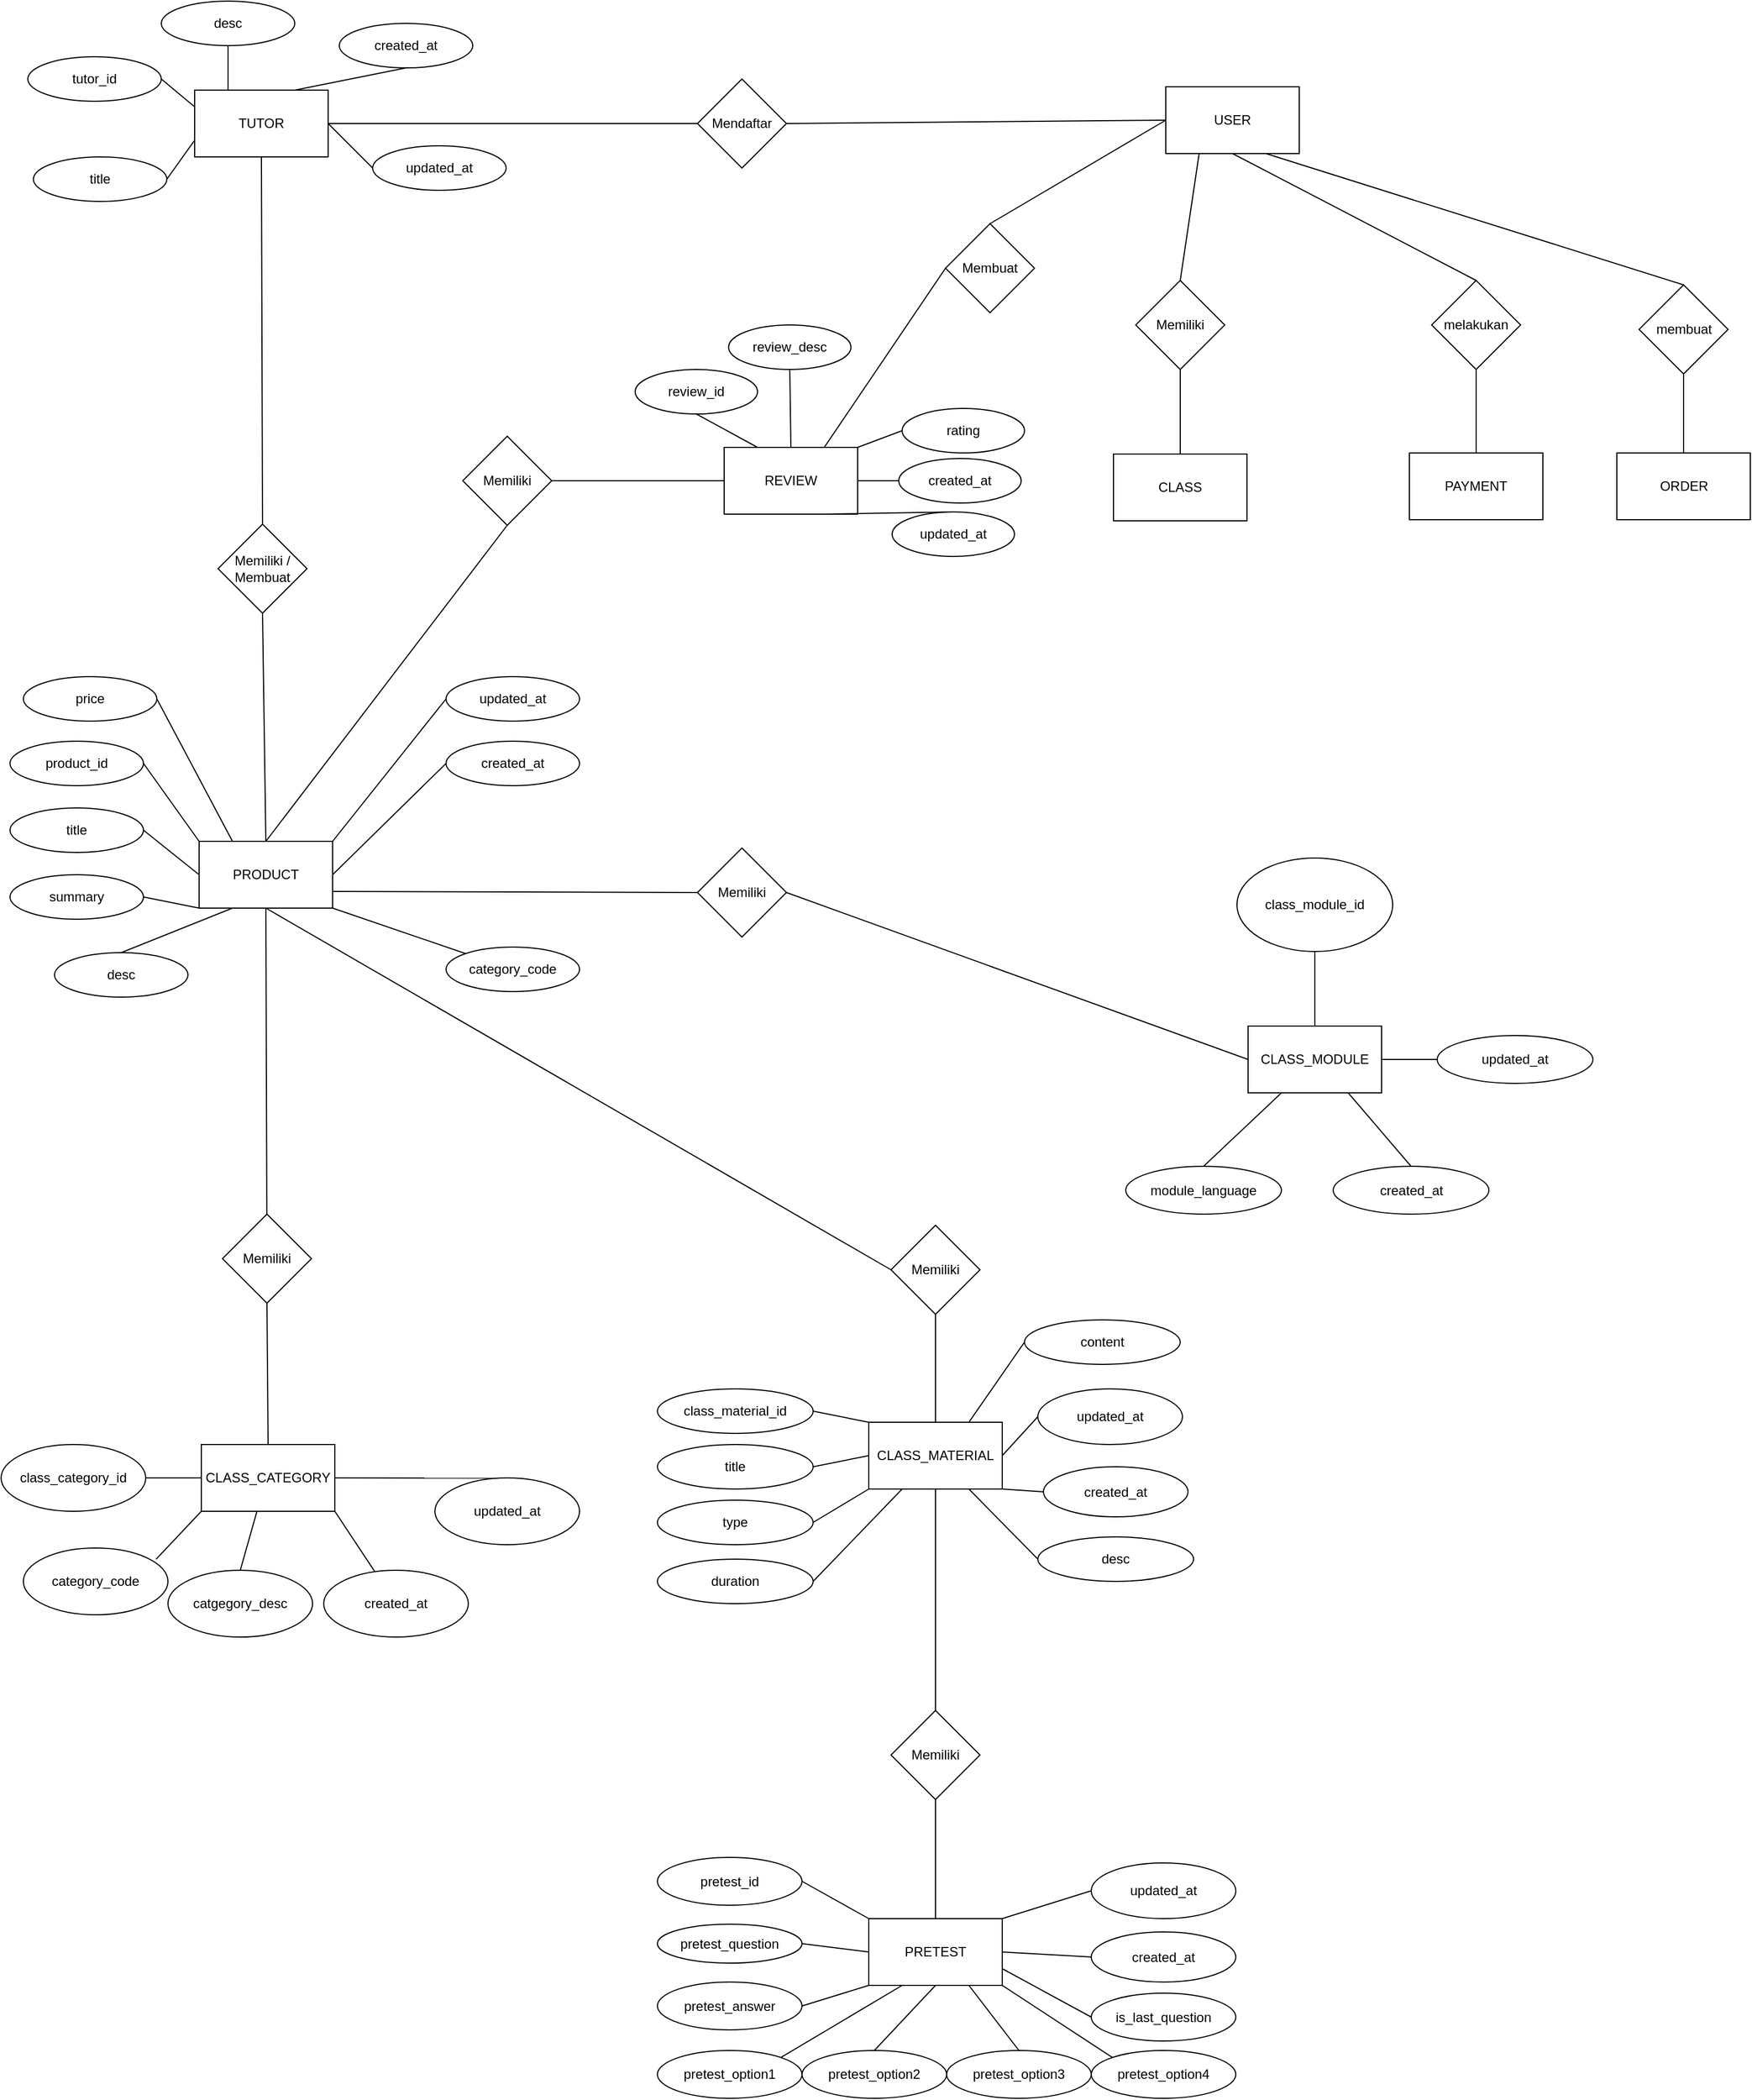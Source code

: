 <mxfile version="24.8.3">
  <diagram id="R2lEEEUBdFMjLlhIrx00" name="Page-1">
    <mxGraphModel dx="2995" dy="1688" grid="1" gridSize="10" guides="1" tooltips="1" connect="1" arrows="1" fold="1" page="1" pageScale="1" pageWidth="1100" pageHeight="850" math="0" shadow="0" extFonts="Permanent Marker^https://fonts.googleapis.com/css?family=Permanent+Marker">
      <root>
        <mxCell id="0" />
        <mxCell id="1" parent="0" />
        <mxCell id="H6UfE3asRL7jeOaHzusS-1" value="USER" style="rounded=0;whiteSpace=wrap;html=1;" vertex="1" parent="1">
          <mxGeometry x="-43" y="167" width="120" height="60" as="geometry" />
        </mxCell>
        <mxCell id="H6UfE3asRL7jeOaHzusS-2" value="TUTOR" style="rounded=0;whiteSpace=wrap;html=1;" vertex="1" parent="1">
          <mxGeometry x="-916" y="170" width="120" height="60" as="geometry" />
        </mxCell>
        <mxCell id="H6UfE3asRL7jeOaHzusS-3" value="CLASS_CATEGORY" style="rounded=0;whiteSpace=wrap;html=1;" vertex="1" parent="1">
          <mxGeometry x="-910" y="1387" width="120" height="60" as="geometry" />
        </mxCell>
        <mxCell id="H6UfE3asRL7jeOaHzusS-4" value="PRODUCT" style="rounded=0;whiteSpace=wrap;html=1;" vertex="1" parent="1">
          <mxGeometry x="-912" y="845" width="120" height="60" as="geometry" />
        </mxCell>
        <mxCell id="H6UfE3asRL7jeOaHzusS-5" value="CLASS" style="rounded=0;whiteSpace=wrap;html=1;" vertex="1" parent="1">
          <mxGeometry x="-90" y="497" width="120" height="60" as="geometry" />
        </mxCell>
        <mxCell id="H6UfE3asRL7jeOaHzusS-6" value="CLASS_MODULE" style="rounded=0;whiteSpace=wrap;html=1;" vertex="1" parent="1">
          <mxGeometry x="31" y="1011" width="120" height="60" as="geometry" />
        </mxCell>
        <mxCell id="H6UfE3asRL7jeOaHzusS-7" value="CLASS_MATERIAL" style="rounded=0;whiteSpace=wrap;html=1;" vertex="1" parent="1">
          <mxGeometry x="-310" y="1367" width="120" height="60" as="geometry" />
        </mxCell>
        <mxCell id="H6UfE3asRL7jeOaHzusS-8" value="PRETEST" style="rounded=0;whiteSpace=wrap;html=1;" vertex="1" parent="1">
          <mxGeometry x="-310" y="1813" width="120" height="60" as="geometry" />
        </mxCell>
        <mxCell id="H6UfE3asRL7jeOaHzusS-9" value="PAYMENT" style="rounded=0;whiteSpace=wrap;html=1;" vertex="1" parent="1">
          <mxGeometry x="176" y="496" width="120" height="60" as="geometry" />
        </mxCell>
        <mxCell id="H6UfE3asRL7jeOaHzusS-10" value="ORDER" style="rounded=0;whiteSpace=wrap;html=1;" vertex="1" parent="1">
          <mxGeometry x="362.5" y="496" width="120" height="60" as="geometry" />
        </mxCell>
        <mxCell id="H6UfE3asRL7jeOaHzusS-11" value="REVIEW" style="rounded=0;whiteSpace=wrap;html=1;" vertex="1" parent="1">
          <mxGeometry x="-440" y="491" width="120" height="60" as="geometry" />
        </mxCell>
        <mxCell id="H6UfE3asRL7jeOaHzusS-12" value="membuat" style="rhombus;whiteSpace=wrap;html=1;" vertex="1" parent="1">
          <mxGeometry x="382.5" y="345" width="80" height="80" as="geometry" />
        </mxCell>
        <mxCell id="H6UfE3asRL7jeOaHzusS-13" value="Memiliki / Membuat" style="rhombus;whiteSpace=wrap;html=1;" vertex="1" parent="1">
          <mxGeometry x="-895" y="560" width="80" height="80" as="geometry" />
        </mxCell>
        <mxCell id="H6UfE3asRL7jeOaHzusS-14" value="Memiliki" style="rhombus;whiteSpace=wrap;html=1;" vertex="1" parent="1">
          <mxGeometry x="-675" y="481" width="80" height="80" as="geometry" />
        </mxCell>
        <mxCell id="H6UfE3asRL7jeOaHzusS-15" value="Memiliki" style="rhombus;whiteSpace=wrap;html=1;" vertex="1" parent="1">
          <mxGeometry x="-70" y="341" width="80" height="80" as="geometry" />
        </mxCell>
        <mxCell id="H6UfE3asRL7jeOaHzusS-16" value="Memiliki" style="rhombus;whiteSpace=wrap;html=1;" vertex="1" parent="1">
          <mxGeometry x="-290" y="1626" width="80" height="80" as="geometry" />
        </mxCell>
        <mxCell id="H6UfE3asRL7jeOaHzusS-17" value="Memiliki" style="rhombus;whiteSpace=wrap;html=1;" vertex="1" parent="1">
          <mxGeometry x="-464" y="851" width="80" height="80" as="geometry" />
        </mxCell>
        <mxCell id="H6UfE3asRL7jeOaHzusS-18" value="Memiliki" style="rhombus;whiteSpace=wrap;html=1;" vertex="1" parent="1">
          <mxGeometry x="-290" y="1190" width="80" height="80" as="geometry" />
        </mxCell>
        <mxCell id="H6UfE3asRL7jeOaHzusS-19" value="Memiliki" style="rhombus;whiteSpace=wrap;html=1;" vertex="1" parent="1">
          <mxGeometry x="-891" y="1180" width="80" height="80" as="geometry" />
        </mxCell>
        <mxCell id="H6UfE3asRL7jeOaHzusS-25" value="Mendaftar" style="rhombus;whiteSpace=wrap;html=1;" vertex="1" parent="1">
          <mxGeometry x="-464" y="160" width="80" height="80" as="geometry" />
        </mxCell>
        <mxCell id="H6UfE3asRL7jeOaHzusS-26" value="class_category_id" style="ellipse;whiteSpace=wrap;html=1;" vertex="1" parent="1">
          <mxGeometry x="-1090" y="1387" width="130" height="60" as="geometry" />
        </mxCell>
        <mxCell id="H6UfE3asRL7jeOaHzusS-27" value="category_code" style="ellipse;whiteSpace=wrap;html=1;" vertex="1" parent="1">
          <mxGeometry x="-1070" y="1480" width="130" height="60" as="geometry" />
        </mxCell>
        <mxCell id="H6UfE3asRL7jeOaHzusS-28" value="catgegory_desc" style="ellipse;whiteSpace=wrap;html=1;" vertex="1" parent="1">
          <mxGeometry x="-940" y="1500" width="130" height="60" as="geometry" />
        </mxCell>
        <mxCell id="H6UfE3asRL7jeOaHzusS-29" value="created_at" style="ellipse;whiteSpace=wrap;html=1;" vertex="1" parent="1">
          <mxGeometry x="-800" y="1500" width="130" height="60" as="geometry" />
        </mxCell>
        <mxCell id="H6UfE3asRL7jeOaHzusS-30" value="updated_at" style="ellipse;whiteSpace=wrap;html=1;" vertex="1" parent="1">
          <mxGeometry x="-700" y="1417" width="130" height="60" as="geometry" />
        </mxCell>
        <mxCell id="H6UfE3asRL7jeOaHzusS-31" value="" style="endArrow=none;html=1;rounded=0;exitX=1;exitY=0.5;exitDx=0;exitDy=0;entryX=0;entryY=0.5;entryDx=0;entryDy=0;" edge="1" parent="1" source="H6UfE3asRL7jeOaHzusS-26" target="H6UfE3asRL7jeOaHzusS-3">
          <mxGeometry width="50" height="50" relative="1" as="geometry">
            <mxPoint x="-960" y="1460" as="sourcePoint" />
            <mxPoint x="-910" y="1410" as="targetPoint" />
          </mxGeometry>
        </mxCell>
        <mxCell id="H6UfE3asRL7jeOaHzusS-34" value="" style="endArrow=none;html=1;rounded=0;exitX=0.918;exitY=0.168;exitDx=0;exitDy=0;exitPerimeter=0;entryX=0;entryY=1;entryDx=0;entryDy=0;" edge="1" parent="1" source="H6UfE3asRL7jeOaHzusS-27" target="H6UfE3asRL7jeOaHzusS-3">
          <mxGeometry width="50" height="50" relative="1" as="geometry">
            <mxPoint x="-960" y="1497" as="sourcePoint" />
            <mxPoint x="-910" y="1447" as="targetPoint" />
          </mxGeometry>
        </mxCell>
        <mxCell id="H6UfE3asRL7jeOaHzusS-35" value="" style="endArrow=none;html=1;rounded=0;exitX=0.5;exitY=0;exitDx=0;exitDy=0;" edge="1" parent="1" source="H6UfE3asRL7jeOaHzusS-28">
          <mxGeometry width="50" height="50" relative="1" as="geometry">
            <mxPoint x="-910" y="1497" as="sourcePoint" />
            <mxPoint x="-860" y="1447" as="targetPoint" />
          </mxGeometry>
        </mxCell>
        <mxCell id="H6UfE3asRL7jeOaHzusS-36" value="" style="endArrow=none;html=1;rounded=0;entryX=1;entryY=1;entryDx=0;entryDy=0;" edge="1" parent="1" source="H6UfE3asRL7jeOaHzusS-29" target="H6UfE3asRL7jeOaHzusS-3">
          <mxGeometry width="50" height="50" relative="1" as="geometry">
            <mxPoint x="-840" y="1497" as="sourcePoint" />
            <mxPoint x="-790" y="1447" as="targetPoint" />
          </mxGeometry>
        </mxCell>
        <mxCell id="H6UfE3asRL7jeOaHzusS-37" value="" style="endArrow=none;html=1;rounded=0;entryX=0.436;entryY=0.002;entryDx=0;entryDy=0;entryPerimeter=0;exitX=1;exitY=0.5;exitDx=0;exitDy=0;" edge="1" parent="1" source="H6UfE3asRL7jeOaHzusS-3" target="H6UfE3asRL7jeOaHzusS-30">
          <mxGeometry width="50" height="50" relative="1" as="geometry">
            <mxPoint x="-770" y="1420" as="sourcePoint" />
            <mxPoint x="-740" y="1370" as="targetPoint" />
          </mxGeometry>
        </mxCell>
        <mxCell id="H6UfE3asRL7jeOaHzusS-38" value="pretest_id" style="ellipse;whiteSpace=wrap;html=1;" vertex="1" parent="1">
          <mxGeometry x="-500" y="1758" width="130" height="43" as="geometry" />
        </mxCell>
        <mxCell id="H6UfE3asRL7jeOaHzusS-40" value="pretest_question" style="ellipse;whiteSpace=wrap;html=1;" vertex="1" parent="1">
          <mxGeometry x="-500" y="1818" width="130" height="35" as="geometry" />
        </mxCell>
        <mxCell id="H6UfE3asRL7jeOaHzusS-41" value="pretest_answer" style="ellipse;whiteSpace=wrap;html=1;" vertex="1" parent="1">
          <mxGeometry x="-500" y="1870" width="130" height="43" as="geometry" />
        </mxCell>
        <mxCell id="H6UfE3asRL7jeOaHzusS-42" value="pretest_option1" style="ellipse;whiteSpace=wrap;html=1;" vertex="1" parent="1">
          <mxGeometry x="-500" y="1931.5" width="130" height="43" as="geometry" />
        </mxCell>
        <mxCell id="H6UfE3asRL7jeOaHzusS-44" value="pretest_option2" style="ellipse;whiteSpace=wrap;html=1;" vertex="1" parent="1">
          <mxGeometry x="-370" y="1931.5" width="130" height="43" as="geometry" />
        </mxCell>
        <mxCell id="H6UfE3asRL7jeOaHzusS-45" value="pretest_option3" style="ellipse;whiteSpace=wrap;html=1;" vertex="1" parent="1">
          <mxGeometry x="-240" y="1931.5" width="130" height="43" as="geometry" />
        </mxCell>
        <mxCell id="H6UfE3asRL7jeOaHzusS-46" value="pretest_option4" style="ellipse;whiteSpace=wrap;html=1;" vertex="1" parent="1">
          <mxGeometry x="-110" y="1931.5" width="130" height="43" as="geometry" />
        </mxCell>
        <mxCell id="H6UfE3asRL7jeOaHzusS-47" value="is_last_question" style="ellipse;whiteSpace=wrap;html=1;" vertex="1" parent="1">
          <mxGeometry x="-110" y="1880" width="130" height="43" as="geometry" />
        </mxCell>
        <mxCell id="H6UfE3asRL7jeOaHzusS-49" value="created_at" style="ellipse;whiteSpace=wrap;html=1;" vertex="1" parent="1">
          <mxGeometry x="-110" y="1825" width="130" height="45" as="geometry" />
        </mxCell>
        <mxCell id="H6UfE3asRL7jeOaHzusS-50" value="updated_at" style="ellipse;whiteSpace=wrap;html=1;" vertex="1" parent="1">
          <mxGeometry x="-110" y="1763" width="130" height="50" as="geometry" />
        </mxCell>
        <mxCell id="H6UfE3asRL7jeOaHzusS-52" value="" style="endArrow=none;html=1;rounded=0;exitX=1;exitY=0.5;exitDx=0;exitDy=0;entryX=0;entryY=0;entryDx=0;entryDy=0;" edge="1" parent="1" source="H6UfE3asRL7jeOaHzusS-38" target="H6UfE3asRL7jeOaHzusS-8">
          <mxGeometry width="50" height="50" relative="1" as="geometry">
            <mxPoint x="-540" y="1823" as="sourcePoint" />
            <mxPoint x="-490" y="1773" as="targetPoint" />
          </mxGeometry>
        </mxCell>
        <mxCell id="H6UfE3asRL7jeOaHzusS-53" value="" style="endArrow=none;html=1;rounded=0;entryX=1;entryY=0.5;entryDx=0;entryDy=0;exitX=0;exitY=0.5;exitDx=0;exitDy=0;" edge="1" parent="1" source="H6UfE3asRL7jeOaHzusS-8" target="H6UfE3asRL7jeOaHzusS-40">
          <mxGeometry width="50" height="50" relative="1" as="geometry">
            <mxPoint x="-540" y="1823" as="sourcePoint" />
            <mxPoint x="-490" y="1773" as="targetPoint" />
          </mxGeometry>
        </mxCell>
        <mxCell id="H6UfE3asRL7jeOaHzusS-54" value="" style="endArrow=none;html=1;rounded=0;entryX=0;entryY=1;entryDx=0;entryDy=0;exitX=1;exitY=0.5;exitDx=0;exitDy=0;" edge="1" parent="1" source="H6UfE3asRL7jeOaHzusS-41" target="H6UfE3asRL7jeOaHzusS-8">
          <mxGeometry width="50" height="50" relative="1" as="geometry">
            <mxPoint x="-540" y="1823" as="sourcePoint" />
            <mxPoint x="-490" y="1773" as="targetPoint" />
          </mxGeometry>
        </mxCell>
        <mxCell id="H6UfE3asRL7jeOaHzusS-55" value="" style="endArrow=none;html=1;rounded=0;entryX=0.25;entryY=1;entryDx=0;entryDy=0;exitX=1;exitY=0;exitDx=0;exitDy=0;" edge="1" parent="1" source="H6UfE3asRL7jeOaHzusS-42" target="H6UfE3asRL7jeOaHzusS-8">
          <mxGeometry width="50" height="50" relative="1" as="geometry">
            <mxPoint x="-540" y="1823" as="sourcePoint" />
            <mxPoint x="-490" y="1773" as="targetPoint" />
          </mxGeometry>
        </mxCell>
        <mxCell id="H6UfE3asRL7jeOaHzusS-56" value="" style="endArrow=none;html=1;rounded=0;entryX=0.5;entryY=1;entryDx=0;entryDy=0;exitX=0.5;exitY=0;exitDx=0;exitDy=0;" edge="1" parent="1" source="H6UfE3asRL7jeOaHzusS-44" target="H6UfE3asRL7jeOaHzusS-8">
          <mxGeometry width="50" height="50" relative="1" as="geometry">
            <mxPoint x="-540" y="1823" as="sourcePoint" />
            <mxPoint x="-490" y="1773" as="targetPoint" />
          </mxGeometry>
        </mxCell>
        <mxCell id="H6UfE3asRL7jeOaHzusS-57" value="" style="endArrow=none;html=1;rounded=0;entryX=0.75;entryY=1;entryDx=0;entryDy=0;exitX=0.5;exitY=0;exitDx=0;exitDy=0;" edge="1" parent="1" source="H6UfE3asRL7jeOaHzusS-45" target="H6UfE3asRL7jeOaHzusS-8">
          <mxGeometry width="50" height="50" relative="1" as="geometry">
            <mxPoint x="-270" y="1823" as="sourcePoint" />
            <mxPoint x="-220" y="1773" as="targetPoint" />
          </mxGeometry>
        </mxCell>
        <mxCell id="H6UfE3asRL7jeOaHzusS-58" value="" style="endArrow=none;html=1;rounded=0;entryX=1;entryY=1;entryDx=0;entryDy=0;exitX=0;exitY=0;exitDx=0;exitDy=0;" edge="1" parent="1" source="H6UfE3asRL7jeOaHzusS-46" target="H6UfE3asRL7jeOaHzusS-8">
          <mxGeometry width="50" height="50" relative="1" as="geometry">
            <mxPoint x="-270" y="1823" as="sourcePoint" />
            <mxPoint x="-220" y="1773" as="targetPoint" />
          </mxGeometry>
        </mxCell>
        <mxCell id="H6UfE3asRL7jeOaHzusS-59" value="" style="endArrow=none;html=1;rounded=0;entryX=1;entryY=0.75;entryDx=0;entryDy=0;exitX=0;exitY=0.5;exitDx=0;exitDy=0;" edge="1" parent="1" source="H6UfE3asRL7jeOaHzusS-47" target="H6UfE3asRL7jeOaHzusS-8">
          <mxGeometry width="50" height="50" relative="1" as="geometry">
            <mxPoint x="-270" y="1823" as="sourcePoint" />
            <mxPoint x="-220" y="1773" as="targetPoint" />
          </mxGeometry>
        </mxCell>
        <mxCell id="H6UfE3asRL7jeOaHzusS-60" value="" style="endArrow=none;html=1;rounded=0;entryX=1;entryY=0.5;entryDx=0;entryDy=0;exitX=0;exitY=0.5;exitDx=0;exitDy=0;" edge="1" parent="1" source="H6UfE3asRL7jeOaHzusS-49" target="H6UfE3asRL7jeOaHzusS-8">
          <mxGeometry width="50" height="50" relative="1" as="geometry">
            <mxPoint x="-270" y="1823" as="sourcePoint" />
            <mxPoint x="-220" y="1773" as="targetPoint" />
          </mxGeometry>
        </mxCell>
        <mxCell id="H6UfE3asRL7jeOaHzusS-61" value="" style="endArrow=none;html=1;rounded=0;entryX=1;entryY=0;entryDx=0;entryDy=0;exitX=0;exitY=0.5;exitDx=0;exitDy=0;" edge="1" parent="1" source="H6UfE3asRL7jeOaHzusS-50" target="H6UfE3asRL7jeOaHzusS-8">
          <mxGeometry width="50" height="50" relative="1" as="geometry">
            <mxPoint x="-270" y="1823" as="sourcePoint" />
            <mxPoint x="-220" y="1773" as="targetPoint" />
          </mxGeometry>
        </mxCell>
        <mxCell id="H6UfE3asRL7jeOaHzusS-62" value="class_material_id" style="ellipse;whiteSpace=wrap;html=1;" vertex="1" parent="1">
          <mxGeometry x="-500" y="1337" width="140" height="40" as="geometry" />
        </mxCell>
        <mxCell id="H6UfE3asRL7jeOaHzusS-63" value="title" style="ellipse;whiteSpace=wrap;html=1;" vertex="1" parent="1">
          <mxGeometry x="-500" y="1387" width="140" height="40" as="geometry" />
        </mxCell>
        <mxCell id="H6UfE3asRL7jeOaHzusS-64" value="type" style="ellipse;whiteSpace=wrap;html=1;" vertex="1" parent="1">
          <mxGeometry x="-500" y="1437" width="140" height="40" as="geometry" />
        </mxCell>
        <mxCell id="H6UfE3asRL7jeOaHzusS-65" value="duration" style="ellipse;whiteSpace=wrap;html=1;" vertex="1" parent="1">
          <mxGeometry x="-500" y="1490" width="140" height="40" as="geometry" />
        </mxCell>
        <mxCell id="H6UfE3asRL7jeOaHzusS-66" value="content" style="ellipse;whiteSpace=wrap;html=1;" vertex="1" parent="1">
          <mxGeometry x="-170" y="1275" width="140" height="40" as="geometry" />
        </mxCell>
        <mxCell id="H6UfE3asRL7jeOaHzusS-67" value="desc" style="ellipse;whiteSpace=wrap;html=1;" vertex="1" parent="1">
          <mxGeometry x="-158" y="1470" width="140" height="40" as="geometry" />
        </mxCell>
        <mxCell id="H6UfE3asRL7jeOaHzusS-68" value="created_at" style="ellipse;whiteSpace=wrap;html=1;" vertex="1" parent="1">
          <mxGeometry x="-153" y="1407" width="130" height="45" as="geometry" />
        </mxCell>
        <mxCell id="H6UfE3asRL7jeOaHzusS-69" value="updated_at" style="ellipse;whiteSpace=wrap;html=1;" vertex="1" parent="1">
          <mxGeometry x="-158" y="1337" width="130" height="50" as="geometry" />
        </mxCell>
        <mxCell id="H6UfE3asRL7jeOaHzusS-70" value="" style="endArrow=none;html=1;rounded=0;entryX=0;entryY=0;entryDx=0;entryDy=0;exitX=1;exitY=0.5;exitDx=0;exitDy=0;" edge="1" parent="1" source="H6UfE3asRL7jeOaHzusS-62" target="H6UfE3asRL7jeOaHzusS-7">
          <mxGeometry width="50" height="50" relative="1" as="geometry">
            <mxPoint x="-160" y="1540" as="sourcePoint" />
            <mxPoint x="-110" y="1490" as="targetPoint" />
          </mxGeometry>
        </mxCell>
        <mxCell id="H6UfE3asRL7jeOaHzusS-71" value="" style="endArrow=none;html=1;rounded=0;entryX=0;entryY=0.5;entryDx=0;entryDy=0;exitX=1;exitY=0.5;exitDx=0;exitDy=0;" edge="1" parent="1" source="H6UfE3asRL7jeOaHzusS-63" target="H6UfE3asRL7jeOaHzusS-7">
          <mxGeometry width="50" height="50" relative="1" as="geometry">
            <mxPoint x="-160" y="1540" as="sourcePoint" />
            <mxPoint x="-110" y="1490" as="targetPoint" />
          </mxGeometry>
        </mxCell>
        <mxCell id="H6UfE3asRL7jeOaHzusS-72" value="" style="endArrow=none;html=1;rounded=0;entryX=0;entryY=1;entryDx=0;entryDy=0;exitX=1;exitY=0.5;exitDx=0;exitDy=0;" edge="1" parent="1" source="H6UfE3asRL7jeOaHzusS-64" target="H6UfE3asRL7jeOaHzusS-7">
          <mxGeometry width="50" height="50" relative="1" as="geometry">
            <mxPoint x="-160" y="1540" as="sourcePoint" />
            <mxPoint x="-110" y="1490" as="targetPoint" />
          </mxGeometry>
        </mxCell>
        <mxCell id="H6UfE3asRL7jeOaHzusS-73" value="" style="endArrow=none;html=1;rounded=0;entryX=0.25;entryY=1;entryDx=0;entryDy=0;exitX=1;exitY=0.5;exitDx=0;exitDy=0;" edge="1" parent="1" source="H6UfE3asRL7jeOaHzusS-65" target="H6UfE3asRL7jeOaHzusS-7">
          <mxGeometry width="50" height="50" relative="1" as="geometry">
            <mxPoint x="-160" y="1540" as="sourcePoint" />
            <mxPoint x="-110" y="1490" as="targetPoint" />
          </mxGeometry>
        </mxCell>
        <mxCell id="H6UfE3asRL7jeOaHzusS-75" value="" style="endArrow=none;html=1;rounded=0;entryX=0.75;entryY=1;entryDx=0;entryDy=0;exitX=0;exitY=0.5;exitDx=0;exitDy=0;" edge="1" parent="1" source="H6UfE3asRL7jeOaHzusS-67" target="H6UfE3asRL7jeOaHzusS-7">
          <mxGeometry width="50" height="50" relative="1" as="geometry">
            <mxPoint x="-160" y="1540" as="sourcePoint" />
            <mxPoint x="-110" y="1490" as="targetPoint" />
          </mxGeometry>
        </mxCell>
        <mxCell id="H6UfE3asRL7jeOaHzusS-76" value="" style="endArrow=none;html=1;rounded=0;entryX=1;entryY=1;entryDx=0;entryDy=0;exitX=0;exitY=0.5;exitDx=0;exitDy=0;" edge="1" parent="1" source="H6UfE3asRL7jeOaHzusS-68" target="H6UfE3asRL7jeOaHzusS-7">
          <mxGeometry width="50" height="50" relative="1" as="geometry">
            <mxPoint x="-160" y="1540" as="sourcePoint" />
            <mxPoint x="-110" y="1490" as="targetPoint" />
          </mxGeometry>
        </mxCell>
        <mxCell id="H6UfE3asRL7jeOaHzusS-77" value="" style="endArrow=none;html=1;rounded=0;entryX=1;entryY=0.5;entryDx=0;entryDy=0;exitX=0;exitY=0.5;exitDx=0;exitDy=0;" edge="1" parent="1" source="H6UfE3asRL7jeOaHzusS-69" target="H6UfE3asRL7jeOaHzusS-7">
          <mxGeometry width="50" height="50" relative="1" as="geometry">
            <mxPoint x="-160" y="1540" as="sourcePoint" />
            <mxPoint x="-110" y="1490" as="targetPoint" />
          </mxGeometry>
        </mxCell>
        <mxCell id="H6UfE3asRL7jeOaHzusS-78" value="class_module_id" style="ellipse;whiteSpace=wrap;html=1;" vertex="1" parent="1">
          <mxGeometry x="21" y="860" width="140" height="84" as="geometry" />
        </mxCell>
        <mxCell id="H6UfE3asRL7jeOaHzusS-79" value="module_language" style="ellipse;whiteSpace=wrap;html=1;" vertex="1" parent="1">
          <mxGeometry x="-79" y="1137" width="140" height="43" as="geometry" />
        </mxCell>
        <mxCell id="H6UfE3asRL7jeOaHzusS-80" value="created_at" style="ellipse;whiteSpace=wrap;html=1;" vertex="1" parent="1">
          <mxGeometry x="107.5" y="1137" width="140" height="43" as="geometry" />
        </mxCell>
        <mxCell id="H6UfE3asRL7jeOaHzusS-81" value="updated_at" style="ellipse;whiteSpace=wrap;html=1;" vertex="1" parent="1">
          <mxGeometry x="201" y="1019.5" width="140" height="43" as="geometry" />
        </mxCell>
        <mxCell id="H6UfE3asRL7jeOaHzusS-82" value="" style="endArrow=none;html=1;rounded=0;entryX=0.5;entryY=0;entryDx=0;entryDy=0;exitX=0.5;exitY=1;exitDx=0;exitDy=0;" edge="1" parent="1" source="H6UfE3asRL7jeOaHzusS-78" target="H6UfE3asRL7jeOaHzusS-6">
          <mxGeometry width="50" height="50" relative="1" as="geometry">
            <mxPoint x="141" y="1220" as="sourcePoint" />
            <mxPoint x="191" y="1170" as="targetPoint" />
          </mxGeometry>
        </mxCell>
        <mxCell id="H6UfE3asRL7jeOaHzusS-83" value="" style="endArrow=none;html=1;rounded=0;entryX=0.25;entryY=1;entryDx=0;entryDy=0;exitX=0.5;exitY=0;exitDx=0;exitDy=0;" edge="1" parent="1" source="H6UfE3asRL7jeOaHzusS-79" target="H6UfE3asRL7jeOaHzusS-6">
          <mxGeometry width="50" height="50" relative="1" as="geometry">
            <mxPoint x="141" y="1220" as="sourcePoint" />
            <mxPoint x="191" y="1170" as="targetPoint" />
          </mxGeometry>
        </mxCell>
        <mxCell id="H6UfE3asRL7jeOaHzusS-84" value="" style="endArrow=none;html=1;rounded=0;entryX=0.75;entryY=1;entryDx=0;entryDy=0;exitX=0.5;exitY=0;exitDx=0;exitDy=0;" edge="1" parent="1" source="H6UfE3asRL7jeOaHzusS-80" target="H6UfE3asRL7jeOaHzusS-6">
          <mxGeometry width="50" height="50" relative="1" as="geometry">
            <mxPoint x="141" y="1220" as="sourcePoint" />
            <mxPoint x="191" y="1170" as="targetPoint" />
          </mxGeometry>
        </mxCell>
        <mxCell id="H6UfE3asRL7jeOaHzusS-85" value="" style="endArrow=none;html=1;rounded=0;entryX=1;entryY=0.5;entryDx=0;entryDy=0;exitX=0;exitY=0.5;exitDx=0;exitDy=0;" edge="1" parent="1" source="H6UfE3asRL7jeOaHzusS-81" target="H6UfE3asRL7jeOaHzusS-6">
          <mxGeometry width="50" height="50" relative="1" as="geometry">
            <mxPoint x="141" y="1220" as="sourcePoint" />
            <mxPoint x="191" y="1170" as="targetPoint" />
          </mxGeometry>
        </mxCell>
        <mxCell id="H6UfE3asRL7jeOaHzusS-86" value="product_id" style="ellipse;whiteSpace=wrap;html=1;" vertex="1" parent="1">
          <mxGeometry x="-1082" y="755" width="120" height="40" as="geometry" />
        </mxCell>
        <mxCell id="H6UfE3asRL7jeOaHzusS-87" value="title" style="ellipse;whiteSpace=wrap;html=1;" vertex="1" parent="1">
          <mxGeometry x="-1082" y="815" width="120" height="40" as="geometry" />
        </mxCell>
        <mxCell id="H6UfE3asRL7jeOaHzusS-88" value="summary" style="ellipse;whiteSpace=wrap;html=1;" vertex="1" parent="1">
          <mxGeometry x="-1082" y="875" width="120" height="40" as="geometry" />
        </mxCell>
        <mxCell id="H6UfE3asRL7jeOaHzusS-89" value="desc" style="ellipse;whiteSpace=wrap;html=1;" vertex="1" parent="1">
          <mxGeometry x="-1042" y="945" width="120" height="40" as="geometry" />
        </mxCell>
        <mxCell id="H6UfE3asRL7jeOaHzusS-90" value="price" style="ellipse;whiteSpace=wrap;html=1;" vertex="1" parent="1">
          <mxGeometry x="-1070" y="697" width="120" height="40" as="geometry" />
        </mxCell>
        <mxCell id="H6UfE3asRL7jeOaHzusS-91" value="category_code" style="ellipse;whiteSpace=wrap;html=1;" vertex="1" parent="1">
          <mxGeometry x="-690" y="940" width="120" height="40" as="geometry" />
        </mxCell>
        <mxCell id="H6UfE3asRL7jeOaHzusS-92" value="created_at" style="ellipse;whiteSpace=wrap;html=1;" vertex="1" parent="1">
          <mxGeometry x="-690" y="755" width="120" height="40" as="geometry" />
        </mxCell>
        <mxCell id="H6UfE3asRL7jeOaHzusS-93" value="updated_at" style="ellipse;whiteSpace=wrap;html=1;" vertex="1" parent="1">
          <mxGeometry x="-690" y="697" width="120" height="40" as="geometry" />
        </mxCell>
        <mxCell id="H6UfE3asRL7jeOaHzusS-94" value="" style="endArrow=none;html=1;rounded=0;entryX=0;entryY=0;entryDx=0;entryDy=0;exitX=1;exitY=0.5;exitDx=0;exitDy=0;" edge="1" parent="1" source="H6UfE3asRL7jeOaHzusS-86" target="H6UfE3asRL7jeOaHzusS-4">
          <mxGeometry width="50" height="50" relative="1" as="geometry">
            <mxPoint x="-772" y="905" as="sourcePoint" />
            <mxPoint x="-722" y="855" as="targetPoint" />
          </mxGeometry>
        </mxCell>
        <mxCell id="H6UfE3asRL7jeOaHzusS-95" value="" style="endArrow=none;html=1;rounded=0;entryX=0;entryY=0.5;entryDx=0;entryDy=0;exitX=1;exitY=0.5;exitDx=0;exitDy=0;" edge="1" parent="1" source="H6UfE3asRL7jeOaHzusS-87" target="H6UfE3asRL7jeOaHzusS-4">
          <mxGeometry width="50" height="50" relative="1" as="geometry">
            <mxPoint x="-772" y="905" as="sourcePoint" />
            <mxPoint x="-722" y="855" as="targetPoint" />
          </mxGeometry>
        </mxCell>
        <mxCell id="H6UfE3asRL7jeOaHzusS-96" value="" style="endArrow=none;html=1;rounded=0;entryX=0;entryY=1;entryDx=0;entryDy=0;exitX=1;exitY=0.5;exitDx=0;exitDy=0;" edge="1" parent="1" source="H6UfE3asRL7jeOaHzusS-88" target="H6UfE3asRL7jeOaHzusS-4">
          <mxGeometry width="50" height="50" relative="1" as="geometry">
            <mxPoint x="-772" y="905" as="sourcePoint" />
            <mxPoint x="-722" y="855" as="targetPoint" />
          </mxGeometry>
        </mxCell>
        <mxCell id="H6UfE3asRL7jeOaHzusS-97" value="" style="endArrow=none;html=1;rounded=0;entryX=0.25;entryY=1;entryDx=0;entryDy=0;exitX=0.5;exitY=0;exitDx=0;exitDy=0;" edge="1" parent="1" source="H6UfE3asRL7jeOaHzusS-89" target="H6UfE3asRL7jeOaHzusS-4">
          <mxGeometry width="50" height="50" relative="1" as="geometry">
            <mxPoint x="-772" y="905" as="sourcePoint" />
            <mxPoint x="-722" y="855" as="targetPoint" />
          </mxGeometry>
        </mxCell>
        <mxCell id="H6UfE3asRL7jeOaHzusS-99" value="" style="endArrow=none;html=1;rounded=0;entryX=1;entryY=1;entryDx=0;entryDy=0;exitX=0;exitY=0;exitDx=0;exitDy=0;" edge="1" parent="1" source="H6UfE3asRL7jeOaHzusS-91" target="H6UfE3asRL7jeOaHzusS-4">
          <mxGeometry width="50" height="50" relative="1" as="geometry">
            <mxPoint x="-772" y="905" as="sourcePoint" />
            <mxPoint x="-722" y="855" as="targetPoint" />
          </mxGeometry>
        </mxCell>
        <mxCell id="H6UfE3asRL7jeOaHzusS-100" value="" style="endArrow=none;html=1;rounded=0;entryX=1;entryY=0.5;entryDx=0;entryDy=0;exitX=0;exitY=0.5;exitDx=0;exitDy=0;" edge="1" parent="1" source="H6UfE3asRL7jeOaHzusS-92" target="H6UfE3asRL7jeOaHzusS-4">
          <mxGeometry width="50" height="50" relative="1" as="geometry">
            <mxPoint x="-772" y="905" as="sourcePoint" />
            <mxPoint x="-722" y="855" as="targetPoint" />
          </mxGeometry>
        </mxCell>
        <mxCell id="H6UfE3asRL7jeOaHzusS-101" value="" style="endArrow=none;html=1;rounded=0;entryX=1;entryY=0;entryDx=0;entryDy=0;exitX=0;exitY=0.5;exitDx=0;exitDy=0;" edge="1" parent="1" source="H6UfE3asRL7jeOaHzusS-93" target="H6UfE3asRL7jeOaHzusS-4">
          <mxGeometry width="50" height="50" relative="1" as="geometry">
            <mxPoint x="-772" y="905" as="sourcePoint" />
            <mxPoint x="-722" y="855" as="targetPoint" />
          </mxGeometry>
        </mxCell>
        <mxCell id="H6UfE3asRL7jeOaHzusS-102" value="tutor_id" style="ellipse;whiteSpace=wrap;html=1;" vertex="1" parent="1">
          <mxGeometry x="-1066" y="140" width="120" height="40" as="geometry" />
        </mxCell>
        <mxCell id="H6UfE3asRL7jeOaHzusS-103" value="title" style="ellipse;whiteSpace=wrap;html=1;" vertex="1" parent="1">
          <mxGeometry x="-1061" y="230" width="120" height="40" as="geometry" />
        </mxCell>
        <mxCell id="H6UfE3asRL7jeOaHzusS-104" value="desc" style="ellipse;whiteSpace=wrap;html=1;" vertex="1" parent="1">
          <mxGeometry x="-946" y="90" width="120" height="40" as="geometry" />
        </mxCell>
        <mxCell id="H6UfE3asRL7jeOaHzusS-105" value="created_at" style="ellipse;whiteSpace=wrap;html=1;" vertex="1" parent="1">
          <mxGeometry x="-786" y="110" width="120" height="40" as="geometry" />
        </mxCell>
        <mxCell id="H6UfE3asRL7jeOaHzusS-106" value="updated_at" style="ellipse;whiteSpace=wrap;html=1;" vertex="1" parent="1">
          <mxGeometry x="-756" y="220" width="120" height="40" as="geometry" />
        </mxCell>
        <mxCell id="H6UfE3asRL7jeOaHzusS-107" value="" style="endArrow=none;html=1;rounded=0;entryX=0.25;entryY=0;entryDx=0;entryDy=0;exitX=0.5;exitY=1;exitDx=0;exitDy=0;" edge="1" parent="1" source="H6UfE3asRL7jeOaHzusS-104" target="H6UfE3asRL7jeOaHzusS-2">
          <mxGeometry width="50" height="50" relative="1" as="geometry">
            <mxPoint x="-866" y="220" as="sourcePoint" />
            <mxPoint x="-816" y="170" as="targetPoint" />
          </mxGeometry>
        </mxCell>
        <mxCell id="H6UfE3asRL7jeOaHzusS-108" value="" style="endArrow=none;html=1;rounded=0;entryX=0;entryY=0.25;entryDx=0;entryDy=0;exitX=1;exitY=0.5;exitDx=0;exitDy=0;" edge="1" parent="1" source="H6UfE3asRL7jeOaHzusS-102" target="H6UfE3asRL7jeOaHzusS-2">
          <mxGeometry width="50" height="50" relative="1" as="geometry">
            <mxPoint x="-866" y="220" as="sourcePoint" />
            <mxPoint x="-816" y="170" as="targetPoint" />
          </mxGeometry>
        </mxCell>
        <mxCell id="H6UfE3asRL7jeOaHzusS-109" value="" style="endArrow=none;html=1;rounded=0;entryX=0;entryY=0.75;entryDx=0;entryDy=0;exitX=1;exitY=0.5;exitDx=0;exitDy=0;" edge="1" parent="1" source="H6UfE3asRL7jeOaHzusS-103" target="H6UfE3asRL7jeOaHzusS-2">
          <mxGeometry width="50" height="50" relative="1" as="geometry">
            <mxPoint x="-866" y="220" as="sourcePoint" />
            <mxPoint x="-816" y="170" as="targetPoint" />
          </mxGeometry>
        </mxCell>
        <mxCell id="H6UfE3asRL7jeOaHzusS-110" value="" style="endArrow=none;html=1;rounded=0;entryX=0.75;entryY=0;entryDx=0;entryDy=0;exitX=0.5;exitY=1;exitDx=0;exitDy=0;" edge="1" parent="1" source="H6UfE3asRL7jeOaHzusS-105" target="H6UfE3asRL7jeOaHzusS-2">
          <mxGeometry width="50" height="50" relative="1" as="geometry">
            <mxPoint x="-866" y="220" as="sourcePoint" />
            <mxPoint x="-816" y="170" as="targetPoint" />
          </mxGeometry>
        </mxCell>
        <mxCell id="H6UfE3asRL7jeOaHzusS-111" value="" style="endArrow=none;html=1;rounded=0;entryX=1;entryY=0.5;entryDx=0;entryDy=0;exitX=0;exitY=0.5;exitDx=0;exitDy=0;" edge="1" parent="1" source="H6UfE3asRL7jeOaHzusS-106" target="H6UfE3asRL7jeOaHzusS-2">
          <mxGeometry width="50" height="50" relative="1" as="geometry">
            <mxPoint x="-866" y="220" as="sourcePoint" />
            <mxPoint x="-816" y="170" as="targetPoint" />
          </mxGeometry>
        </mxCell>
        <mxCell id="H6UfE3asRL7jeOaHzusS-121" value="" style="endArrow=none;html=1;rounded=0;entryX=0.5;entryY=1;entryDx=0;entryDy=0;" edge="1" parent="1" source="H6UfE3asRL7jeOaHzusS-19" target="H6UfE3asRL7jeOaHzusS-4">
          <mxGeometry width="50" height="50" relative="1" as="geometry">
            <mxPoint x="-470" y="1260" as="sourcePoint" />
            <mxPoint x="-420" y="1210" as="targetPoint" />
          </mxGeometry>
        </mxCell>
        <mxCell id="H6UfE3asRL7jeOaHzusS-122" value="" style="endArrow=none;html=1;rounded=0;entryX=0.5;entryY=1;entryDx=0;entryDy=0;exitX=0.5;exitY=0;exitDx=0;exitDy=0;" edge="1" parent="1" source="H6UfE3asRL7jeOaHzusS-3" target="H6UfE3asRL7jeOaHzusS-19">
          <mxGeometry width="50" height="50" relative="1" as="geometry">
            <mxPoint x="-470" y="1260" as="sourcePoint" />
            <mxPoint x="-420" y="1210" as="targetPoint" />
          </mxGeometry>
        </mxCell>
        <mxCell id="H6UfE3asRL7jeOaHzusS-123" value="" style="endArrow=none;html=1;rounded=0;entryX=1;entryY=0.75;entryDx=0;entryDy=0;exitX=0;exitY=0.5;exitDx=0;exitDy=0;" edge="1" parent="1" source="H6UfE3asRL7jeOaHzusS-17" target="H6UfE3asRL7jeOaHzusS-4">
          <mxGeometry width="50" height="50" relative="1" as="geometry">
            <mxPoint x="-470" y="1260" as="sourcePoint" />
            <mxPoint x="-420" y="1210" as="targetPoint" />
          </mxGeometry>
        </mxCell>
        <mxCell id="H6UfE3asRL7jeOaHzusS-124" value="" style="endArrow=none;html=1;rounded=0;entryX=1;entryY=0.5;entryDx=0;entryDy=0;exitX=0;exitY=0.5;exitDx=0;exitDy=0;" edge="1" parent="1" source="H6UfE3asRL7jeOaHzusS-6" target="H6UfE3asRL7jeOaHzusS-17">
          <mxGeometry width="50" height="50" relative="1" as="geometry">
            <mxPoint x="-226" y="1426" as="sourcePoint" />
            <mxPoint x="-140" y="1041" as="targetPoint" />
          </mxGeometry>
        </mxCell>
        <mxCell id="H6UfE3asRL7jeOaHzusS-125" value="" style="endArrow=none;html=1;rounded=0;entryX=0.5;entryY=1;entryDx=0;entryDy=0;exitX=0;exitY=0.5;exitDx=0;exitDy=0;" edge="1" parent="1" source="H6UfE3asRL7jeOaHzusS-18" target="H6UfE3asRL7jeOaHzusS-4">
          <mxGeometry width="50" height="50" relative="1" as="geometry">
            <mxPoint x="-470" y="1260" as="sourcePoint" />
            <mxPoint x="-420" y="1210" as="targetPoint" />
          </mxGeometry>
        </mxCell>
        <mxCell id="H6UfE3asRL7jeOaHzusS-126" value="" style="endArrow=none;html=1;rounded=0;entryX=1;entryY=0.5;entryDx=0;entryDy=0;exitX=0.25;exitY=0;exitDx=0;exitDy=0;" edge="1" parent="1" source="H6UfE3asRL7jeOaHzusS-4" target="H6UfE3asRL7jeOaHzusS-90">
          <mxGeometry width="50" height="50" relative="1" as="geometry">
            <mxPoint x="-470" y="890" as="sourcePoint" />
            <mxPoint x="-420" y="840" as="targetPoint" />
          </mxGeometry>
        </mxCell>
        <mxCell id="H6UfE3asRL7jeOaHzusS-127" value="" style="endArrow=none;html=1;rounded=0;entryX=0.5;entryY=1;entryDx=0;entryDy=0;exitX=0.5;exitY=0;exitDx=0;exitDy=0;" edge="1" parent="1" source="H6UfE3asRL7jeOaHzusS-7" target="H6UfE3asRL7jeOaHzusS-18">
          <mxGeometry width="50" height="50" relative="1" as="geometry">
            <mxPoint x="-470" y="1640" as="sourcePoint" />
            <mxPoint x="-420" y="1590" as="targetPoint" />
          </mxGeometry>
        </mxCell>
        <mxCell id="H6UfE3asRL7jeOaHzusS-128" value="" style="endArrow=none;html=1;rounded=0;entryX=0;entryY=0.5;entryDx=0;entryDy=0;exitX=0.75;exitY=0;exitDx=0;exitDy=0;" edge="1" parent="1" source="H6UfE3asRL7jeOaHzusS-7" target="H6UfE3asRL7jeOaHzusS-66">
          <mxGeometry width="50" height="50" relative="1" as="geometry">
            <mxPoint x="-470" y="1640" as="sourcePoint" />
            <mxPoint x="-420" y="1590" as="targetPoint" />
          </mxGeometry>
        </mxCell>
        <mxCell id="H6UfE3asRL7jeOaHzusS-129" value="" style="endArrow=none;html=1;rounded=0;entryX=0.5;entryY=1;entryDx=0;entryDy=0;" edge="1" parent="1" source="H6UfE3asRL7jeOaHzusS-16" target="H6UfE3asRL7jeOaHzusS-7">
          <mxGeometry width="50" height="50" relative="1" as="geometry">
            <mxPoint x="-470" y="1640" as="sourcePoint" />
            <mxPoint x="-420" y="1590" as="targetPoint" />
          </mxGeometry>
        </mxCell>
        <mxCell id="H6UfE3asRL7jeOaHzusS-130" value="" style="endArrow=none;html=1;rounded=0;entryX=0.5;entryY=1;entryDx=0;entryDy=0;exitX=0.5;exitY=0;exitDx=0;exitDy=0;" edge="1" parent="1" source="H6UfE3asRL7jeOaHzusS-8" target="H6UfE3asRL7jeOaHzusS-16">
          <mxGeometry width="50" height="50" relative="1" as="geometry">
            <mxPoint x="-470" y="1640" as="sourcePoint" />
            <mxPoint x="-420" y="1590" as="targetPoint" />
          </mxGeometry>
        </mxCell>
        <mxCell id="H6UfE3asRL7jeOaHzusS-131" value="" style="endArrow=none;html=1;rounded=0;entryX=0.5;entryY=1;entryDx=0;entryDy=0;exitX=0.5;exitY=0;exitDx=0;exitDy=0;" edge="1" parent="1" source="H6UfE3asRL7jeOaHzusS-13" target="H6UfE3asRL7jeOaHzusS-2">
          <mxGeometry width="50" height="50" relative="1" as="geometry">
            <mxPoint x="-420" y="610" as="sourcePoint" />
            <mxPoint x="-370" y="560" as="targetPoint" />
          </mxGeometry>
        </mxCell>
        <mxCell id="H6UfE3asRL7jeOaHzusS-132" value="" style="endArrow=none;html=1;rounded=0;entryX=0.5;entryY=1;entryDx=0;entryDy=0;exitX=0.5;exitY=0;exitDx=0;exitDy=0;" edge="1" parent="1" source="H6UfE3asRL7jeOaHzusS-4" target="H6UfE3asRL7jeOaHzusS-13">
          <mxGeometry width="50" height="50" relative="1" as="geometry">
            <mxPoint x="-420" y="610" as="sourcePoint" />
            <mxPoint x="-370" y="560" as="targetPoint" />
          </mxGeometry>
        </mxCell>
        <mxCell id="H6UfE3asRL7jeOaHzusS-133" value="" style="endArrow=none;html=1;rounded=0;entryX=0.5;entryY=1;entryDx=0;entryDy=0;exitX=0.5;exitY=0;exitDx=0;exitDy=0;" edge="1" parent="1" source="H6UfE3asRL7jeOaHzusS-4" target="H6UfE3asRL7jeOaHzusS-14">
          <mxGeometry width="50" height="50" relative="1" as="geometry">
            <mxPoint x="-250" y="580" as="sourcePoint" />
            <mxPoint x="-200" y="530" as="targetPoint" />
          </mxGeometry>
        </mxCell>
        <mxCell id="H6UfE3asRL7jeOaHzusS-134" value="" style="endArrow=none;html=1;rounded=0;entryX=1;entryY=0.5;entryDx=0;entryDy=0;exitX=0;exitY=0.5;exitDx=0;exitDy=0;" edge="1" parent="1" source="H6UfE3asRL7jeOaHzusS-11" target="H6UfE3asRL7jeOaHzusS-14">
          <mxGeometry width="50" height="50" relative="1" as="geometry">
            <mxPoint x="-249" y="640" as="sourcePoint" />
            <mxPoint x="-536" y="550" as="targetPoint" />
          </mxGeometry>
        </mxCell>
        <mxCell id="H6UfE3asRL7jeOaHzusS-135" value="" style="endArrow=none;html=1;rounded=0;entryX=1;entryY=0.5;entryDx=0;entryDy=0;exitX=0;exitY=0.5;exitDx=0;exitDy=0;" edge="1" parent="1" source="H6UfE3asRL7jeOaHzusS-25" target="H6UfE3asRL7jeOaHzusS-2">
          <mxGeometry width="50" height="50" relative="1" as="geometry">
            <mxPoint x="-250" y="580" as="sourcePoint" />
            <mxPoint x="-200" y="530" as="targetPoint" />
          </mxGeometry>
        </mxCell>
        <mxCell id="H6UfE3asRL7jeOaHzusS-136" value="review_id" style="ellipse;whiteSpace=wrap;html=1;" vertex="1" parent="1">
          <mxGeometry x="-520" y="421" width="110" height="40" as="geometry" />
        </mxCell>
        <mxCell id="H6UfE3asRL7jeOaHzusS-137" value="review_desc" style="ellipse;whiteSpace=wrap;html=1;" vertex="1" parent="1">
          <mxGeometry x="-436" y="381" width="110" height="40" as="geometry" />
        </mxCell>
        <mxCell id="H6UfE3asRL7jeOaHzusS-138" value="rating" style="ellipse;whiteSpace=wrap;html=1;" vertex="1" parent="1">
          <mxGeometry x="-280" y="456" width="110" height="40" as="geometry" />
        </mxCell>
        <mxCell id="H6UfE3asRL7jeOaHzusS-139" value="created_at" style="ellipse;whiteSpace=wrap;html=1;" vertex="1" parent="1">
          <mxGeometry x="-283" y="501" width="110" height="40" as="geometry" />
        </mxCell>
        <mxCell id="H6UfE3asRL7jeOaHzusS-140" value="updated_at" style="ellipse;whiteSpace=wrap;html=1;" vertex="1" parent="1">
          <mxGeometry x="-289" y="549" width="110" height="40" as="geometry" />
        </mxCell>
        <mxCell id="H6UfE3asRL7jeOaHzusS-141" value="" style="endArrow=none;html=1;rounded=0;entryX=0.5;entryY=1;entryDx=0;entryDy=0;exitX=0.25;exitY=0;exitDx=0;exitDy=0;" edge="1" parent="1" source="H6UfE3asRL7jeOaHzusS-11" target="H6UfE3asRL7jeOaHzusS-136">
          <mxGeometry width="50" height="50" relative="1" as="geometry">
            <mxPoint x="-276" y="611" as="sourcePoint" />
            <mxPoint x="-226" y="561" as="targetPoint" />
          </mxGeometry>
        </mxCell>
        <mxCell id="H6UfE3asRL7jeOaHzusS-142" value="" style="endArrow=none;html=1;rounded=0;entryX=0.5;entryY=1;entryDx=0;entryDy=0;exitX=0.5;exitY=0;exitDx=0;exitDy=0;" edge="1" parent="1" source="H6UfE3asRL7jeOaHzusS-11" target="H6UfE3asRL7jeOaHzusS-137">
          <mxGeometry width="50" height="50" relative="1" as="geometry">
            <mxPoint x="-276" y="611" as="sourcePoint" />
            <mxPoint x="-226" y="561" as="targetPoint" />
          </mxGeometry>
        </mxCell>
        <mxCell id="H6UfE3asRL7jeOaHzusS-143" value="" style="endArrow=none;html=1;rounded=0;entryX=1;entryY=0;entryDx=0;entryDy=0;exitX=0;exitY=0.5;exitDx=0;exitDy=0;" edge="1" parent="1" source="H6UfE3asRL7jeOaHzusS-138" target="H6UfE3asRL7jeOaHzusS-11">
          <mxGeometry width="50" height="50" relative="1" as="geometry">
            <mxPoint x="-276" y="611" as="sourcePoint" />
            <mxPoint x="-226" y="561" as="targetPoint" />
          </mxGeometry>
        </mxCell>
        <mxCell id="H6UfE3asRL7jeOaHzusS-144" value="" style="endArrow=none;html=1;rounded=0;entryX=1;entryY=0.5;entryDx=0;entryDy=0;exitX=0;exitY=0.5;exitDx=0;exitDy=0;" edge="1" parent="1" source="H6UfE3asRL7jeOaHzusS-139" target="H6UfE3asRL7jeOaHzusS-11">
          <mxGeometry width="50" height="50" relative="1" as="geometry">
            <mxPoint x="-276" y="611" as="sourcePoint" />
            <mxPoint x="-226" y="561" as="targetPoint" />
          </mxGeometry>
        </mxCell>
        <mxCell id="H6UfE3asRL7jeOaHzusS-145" value="" style="endArrow=none;html=1;rounded=0;entryX=0.75;entryY=1;entryDx=0;entryDy=0;exitX=0.5;exitY=0;exitDx=0;exitDy=0;" edge="1" parent="1" source="H6UfE3asRL7jeOaHzusS-140" target="H6UfE3asRL7jeOaHzusS-11">
          <mxGeometry width="50" height="50" relative="1" as="geometry">
            <mxPoint x="-276" y="611" as="sourcePoint" />
            <mxPoint x="-226" y="561" as="targetPoint" />
          </mxGeometry>
        </mxCell>
        <mxCell id="H6UfE3asRL7jeOaHzusS-147" value="Membuat" style="rhombus;whiteSpace=wrap;html=1;" vertex="1" parent="1">
          <mxGeometry x="-241" y="290" width="80" height="80" as="geometry" />
        </mxCell>
        <mxCell id="H6UfE3asRL7jeOaHzusS-148" value="" style="endArrow=none;html=1;rounded=0;entryX=0.75;entryY=0;entryDx=0;entryDy=0;exitX=0;exitY=0.5;exitDx=0;exitDy=0;" edge="1" parent="1" source="H6UfE3asRL7jeOaHzusS-147" target="H6UfE3asRL7jeOaHzusS-11">
          <mxGeometry width="50" height="50" relative="1" as="geometry">
            <mxPoint x="-147" y="751" as="sourcePoint" />
            <mxPoint x="-97" y="701" as="targetPoint" />
          </mxGeometry>
        </mxCell>
        <mxCell id="H6UfE3asRL7jeOaHzusS-149" value="" style="endArrow=none;html=1;rounded=0;entryX=0.5;entryY=0;entryDx=0;entryDy=0;exitX=0;exitY=0.5;exitDx=0;exitDy=0;" edge="1" parent="1" source="H6UfE3asRL7jeOaHzusS-1" target="H6UfE3asRL7jeOaHzusS-147">
          <mxGeometry width="50" height="50" relative="1" as="geometry">
            <mxPoint x="-120" y="780" as="sourcePoint" />
            <mxPoint x="-70" y="730" as="targetPoint" />
          </mxGeometry>
        </mxCell>
        <mxCell id="H6UfE3asRL7jeOaHzusS-150" value="" style="endArrow=none;html=1;rounded=0;entryX=1;entryY=0.5;entryDx=0;entryDy=0;exitX=0;exitY=0.5;exitDx=0;exitDy=0;" edge="1" parent="1" source="H6UfE3asRL7jeOaHzusS-1" target="H6UfE3asRL7jeOaHzusS-25">
          <mxGeometry width="50" height="50" relative="1" as="geometry">
            <mxPoint x="-120" y="780" as="sourcePoint" />
            <mxPoint x="-70" y="730" as="targetPoint" />
          </mxGeometry>
        </mxCell>
        <mxCell id="H6UfE3asRL7jeOaHzusS-151" value="melakukan" style="rhombus;whiteSpace=wrap;html=1;" vertex="1" parent="1">
          <mxGeometry x="196" y="341" width="80" height="80" as="geometry" />
        </mxCell>
        <mxCell id="H6UfE3asRL7jeOaHzusS-153" value="" style="endArrow=none;html=1;rounded=0;entryX=0.5;entryY=1;entryDx=0;entryDy=0;exitX=0.5;exitY=0;exitDx=0;exitDy=0;" edge="1" parent="1" source="H6UfE3asRL7jeOaHzusS-10" target="H6UfE3asRL7jeOaHzusS-12">
          <mxGeometry width="50" height="50" relative="1" as="geometry">
            <mxPoint x="483" y="372" as="sourcePoint" />
            <mxPoint x="533" y="322" as="targetPoint" />
          </mxGeometry>
        </mxCell>
        <mxCell id="H6UfE3asRL7jeOaHzusS-155" value="" style="endArrow=none;html=1;rounded=0;entryX=0.5;entryY=1;entryDx=0;entryDy=0;exitX=0.5;exitY=0;exitDx=0;exitDy=0;" edge="1" parent="1" source="H6UfE3asRL7jeOaHzusS-9" target="H6UfE3asRL7jeOaHzusS-151">
          <mxGeometry width="50" height="50" relative="1" as="geometry">
            <mxPoint x="483" y="369" as="sourcePoint" />
            <mxPoint x="533" y="319" as="targetPoint" />
          </mxGeometry>
        </mxCell>
        <mxCell id="H6UfE3asRL7jeOaHzusS-158" value="" style="endArrow=none;html=1;rounded=0;entryX=0.5;entryY=1;entryDx=0;entryDy=0;exitX=0.5;exitY=0;exitDx=0;exitDy=0;" edge="1" parent="1" source="H6UfE3asRL7jeOaHzusS-5" target="H6UfE3asRL7jeOaHzusS-15">
          <mxGeometry width="50" height="50" relative="1" as="geometry">
            <mxPoint x="300" y="720" as="sourcePoint" />
            <mxPoint x="350" y="670" as="targetPoint" />
          </mxGeometry>
        </mxCell>
        <mxCell id="H6UfE3asRL7jeOaHzusS-160" value="" style="endArrow=none;html=1;rounded=0;entryX=0.75;entryY=1;entryDx=0;entryDy=0;exitX=0.5;exitY=0;exitDx=0;exitDy=0;" edge="1" parent="1" source="H6UfE3asRL7jeOaHzusS-12" target="H6UfE3asRL7jeOaHzusS-1">
          <mxGeometry width="50" height="50" relative="1" as="geometry">
            <mxPoint x="-40" y="730" as="sourcePoint" />
            <mxPoint x="10" y="680" as="targetPoint" />
          </mxGeometry>
        </mxCell>
        <mxCell id="H6UfE3asRL7jeOaHzusS-161" value="" style="endArrow=none;html=1;rounded=0;entryX=0.5;entryY=1;entryDx=0;entryDy=0;exitX=0.5;exitY=0;exitDx=0;exitDy=0;" edge="1" parent="1" source="H6UfE3asRL7jeOaHzusS-151" target="H6UfE3asRL7jeOaHzusS-1">
          <mxGeometry width="50" height="50" relative="1" as="geometry">
            <mxPoint x="-40" y="730" as="sourcePoint" />
            <mxPoint x="10" y="680" as="targetPoint" />
          </mxGeometry>
        </mxCell>
        <mxCell id="H6UfE3asRL7jeOaHzusS-162" value="" style="endArrow=none;html=1;rounded=0;entryX=0.25;entryY=1;entryDx=0;entryDy=0;exitX=0.5;exitY=0;exitDx=0;exitDy=0;" edge="1" parent="1" source="H6UfE3asRL7jeOaHzusS-15" target="H6UfE3asRL7jeOaHzusS-1">
          <mxGeometry width="50" height="50" relative="1" as="geometry">
            <mxPoint x="-130" y="730" as="sourcePoint" />
            <mxPoint x="-80" y="680" as="targetPoint" />
          </mxGeometry>
        </mxCell>
      </root>
    </mxGraphModel>
  </diagram>
</mxfile>
